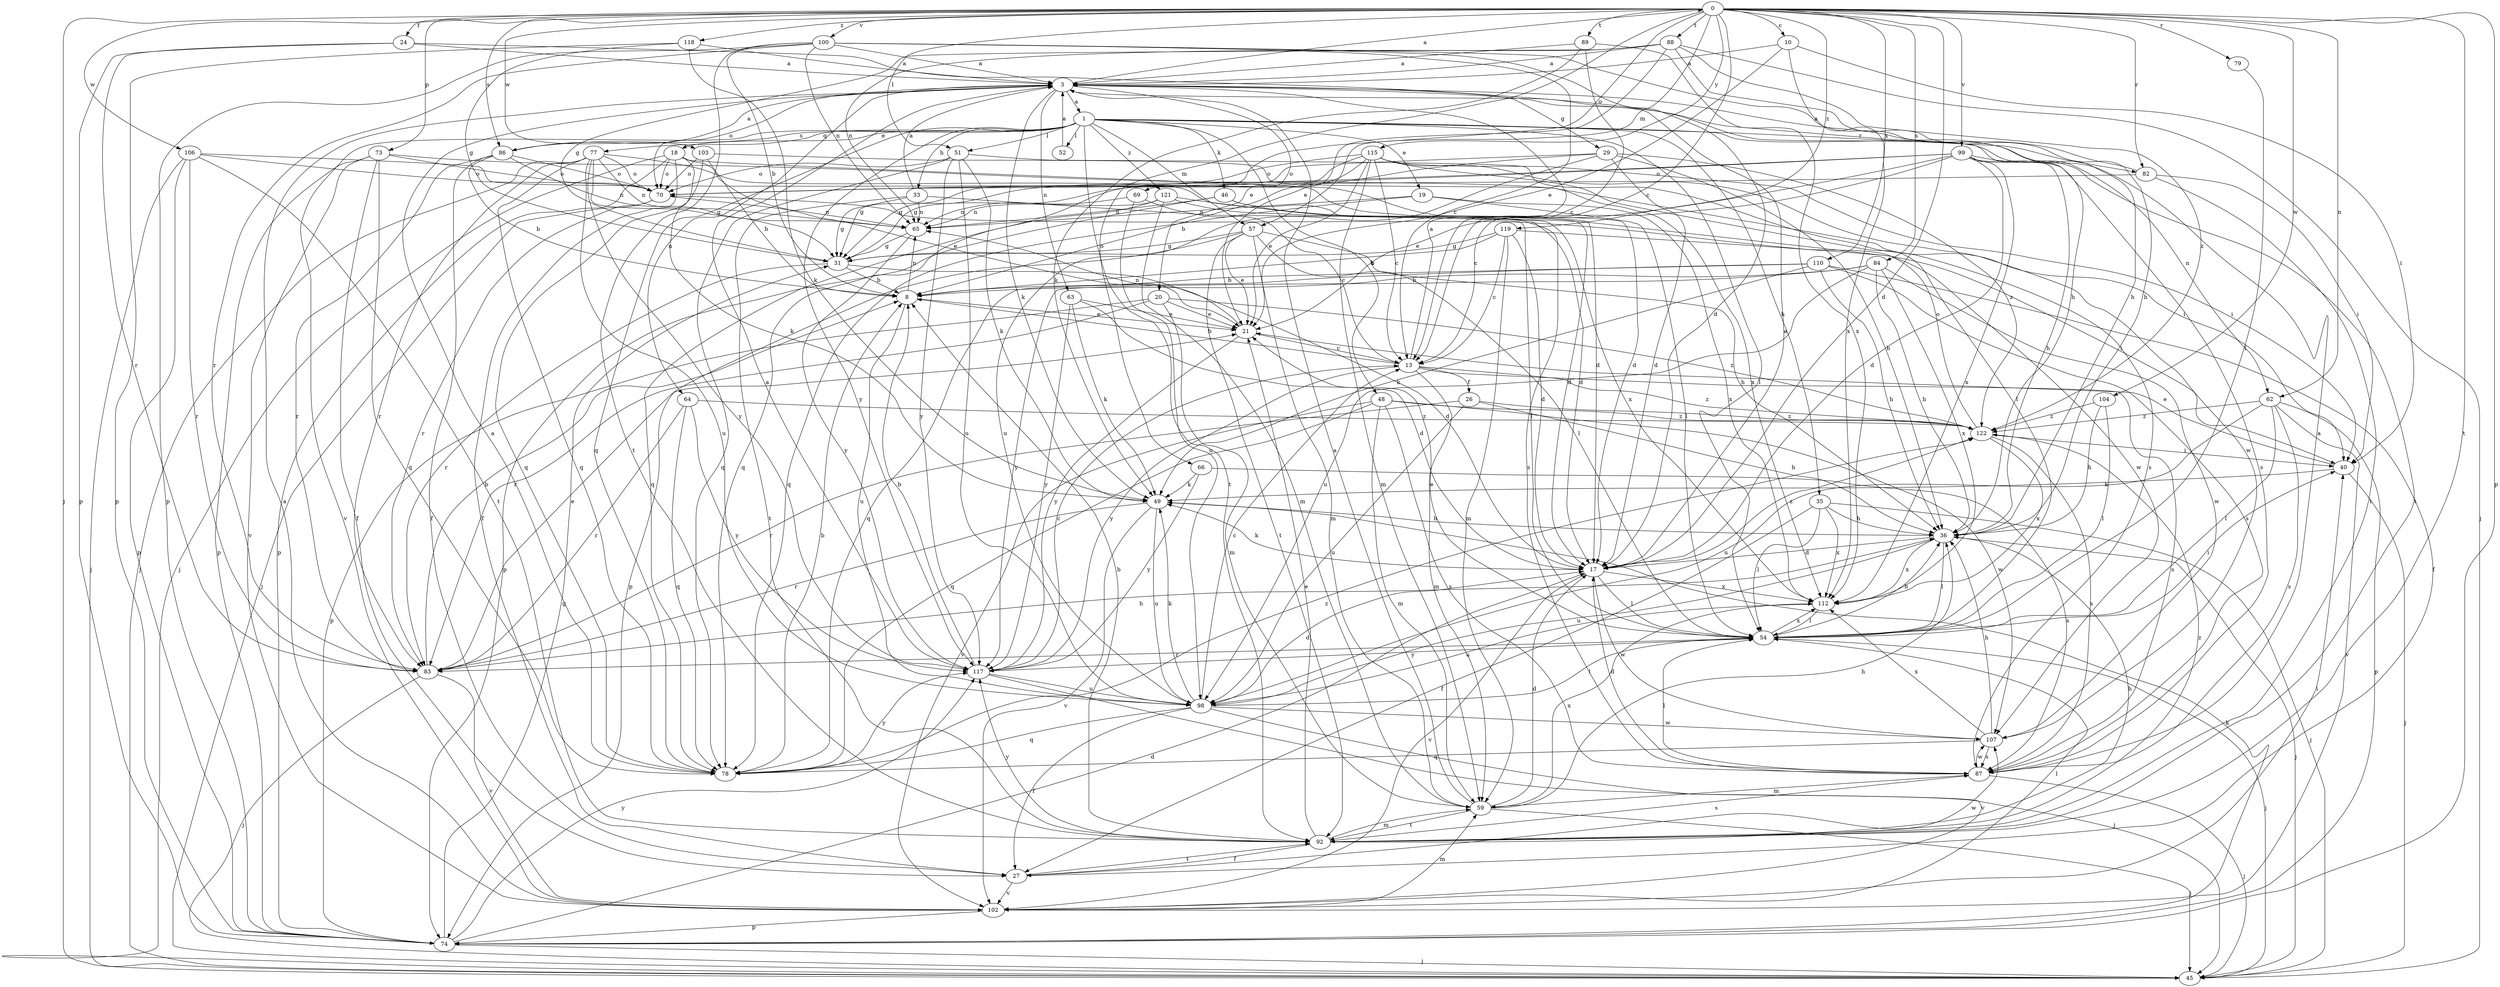 strict digraph  {
0;
1;
3;
8;
10;
13;
17;
18;
19;
20;
21;
24;
26;
27;
29;
31;
33;
35;
36;
40;
45;
46;
48;
49;
51;
52;
54;
57;
59;
62;
63;
64;
65;
66;
69;
70;
73;
74;
77;
78;
79;
82;
83;
84;
86;
87;
88;
89;
92;
98;
99;
100;
102;
103;
104;
106;
107;
110;
112;
115;
117;
118;
119;
121;
122;
0 -> 10  [label=c];
0 -> 13  [label=c];
0 -> 17  [label=d];
0 -> 24  [label=f];
0 -> 45  [label=j];
0 -> 51  [label=l];
0 -> 57  [label=m];
0 -> 62  [label=n];
0 -> 66  [label=o];
0 -> 69  [label=o];
0 -> 73  [label=p];
0 -> 74  [label=p];
0 -> 79  [label=r];
0 -> 82  [label=r];
0 -> 84  [label=s];
0 -> 86  [label=s];
0 -> 88  [label=t];
0 -> 89  [label=t];
0 -> 92  [label=t];
0 -> 99  [label=v];
0 -> 100  [label=v];
0 -> 103  [label=w];
0 -> 104  [label=w];
0 -> 106  [label=w];
0 -> 110  [label=x];
0 -> 115  [label=y];
0 -> 118  [label=z];
0 -> 119  [label=z];
1 -> 18  [label=e];
1 -> 19  [label=e];
1 -> 33  [label=h];
1 -> 35  [label=h];
1 -> 46  [label=k];
1 -> 48  [label=k];
1 -> 51  [label=l];
1 -> 52  [label=l];
1 -> 54  [label=l];
1 -> 57  [label=m];
1 -> 62  [label=n];
1 -> 77  [label=q];
1 -> 78  [label=q];
1 -> 82  [label=r];
1 -> 86  [label=s];
1 -> 92  [label=t];
1 -> 102  [label=v];
1 -> 117  [label=y];
1 -> 121  [label=z];
3 -> 0  [label=a];
3 -> 1  [label=a];
3 -> 20  [label=e];
3 -> 29  [label=g];
3 -> 49  [label=k];
3 -> 63  [label=n];
3 -> 64  [label=n];
3 -> 70  [label=o];
8 -> 21  [label=e];
8 -> 65  [label=n];
8 -> 98  [label=u];
10 -> 3  [label=a];
10 -> 21  [label=e];
10 -> 40  [label=i];
10 -> 112  [label=x];
13 -> 3  [label=a];
13 -> 8  [label=b];
13 -> 26  [label=f];
13 -> 59  [label=m];
13 -> 87  [label=s];
13 -> 117  [label=y];
13 -> 122  [label=z];
17 -> 3  [label=a];
17 -> 49  [label=k];
17 -> 54  [label=l];
17 -> 102  [label=v];
17 -> 107  [label=w];
17 -> 112  [label=x];
17 -> 122  [label=z];
18 -> 17  [label=d];
18 -> 21  [label=e];
18 -> 27  [label=f];
18 -> 45  [label=j];
18 -> 49  [label=k];
18 -> 70  [label=o];
18 -> 74  [label=p];
19 -> 54  [label=l];
19 -> 65  [label=n];
19 -> 78  [label=q];
19 -> 112  [label=x];
20 -> 21  [label=e];
20 -> 59  [label=m];
20 -> 74  [label=p];
20 -> 83  [label=r];
20 -> 122  [label=z];
21 -> 13  [label=c];
21 -> 65  [label=n];
21 -> 117  [label=y];
24 -> 3  [label=a];
24 -> 36  [label=h];
24 -> 74  [label=p];
24 -> 83  [label=r];
26 -> 36  [label=h];
26 -> 83  [label=r];
26 -> 98  [label=u];
26 -> 122  [label=z];
27 -> 92  [label=t];
27 -> 102  [label=v];
27 -> 107  [label=w];
29 -> 8  [label=b];
29 -> 17  [label=d];
29 -> 36  [label=h];
29 -> 70  [label=o];
29 -> 98  [label=u];
29 -> 122  [label=z];
31 -> 8  [label=b];
31 -> 17  [label=d];
31 -> 83  [label=r];
33 -> 3  [label=a];
33 -> 31  [label=g];
33 -> 54  [label=l];
33 -> 65  [label=n];
33 -> 92  [label=t];
35 -> 27  [label=f];
35 -> 36  [label=h];
35 -> 45  [label=j];
35 -> 54  [label=l];
35 -> 112  [label=x];
36 -> 17  [label=d];
36 -> 45  [label=j];
36 -> 54  [label=l];
36 -> 98  [label=u];
36 -> 112  [label=x];
40 -> 21  [label=e];
40 -> 45  [label=j];
40 -> 49  [label=k];
46 -> 17  [label=d];
46 -> 65  [label=n];
46 -> 74  [label=p];
46 -> 107  [label=w];
48 -> 59  [label=m];
48 -> 78  [label=q];
48 -> 87  [label=s];
48 -> 102  [label=v];
48 -> 107  [label=w];
48 -> 122  [label=z];
49 -> 36  [label=h];
49 -> 83  [label=r];
49 -> 98  [label=u];
49 -> 102  [label=v];
51 -> 49  [label=k];
51 -> 70  [label=o];
51 -> 78  [label=q];
51 -> 87  [label=s];
51 -> 98  [label=u];
51 -> 117  [label=y];
52 -> 3  [label=a];
54 -> 21  [label=e];
54 -> 36  [label=h];
54 -> 40  [label=i];
54 -> 45  [label=j];
54 -> 83  [label=r];
54 -> 112  [label=x];
54 -> 117  [label=y];
57 -> 21  [label=e];
57 -> 31  [label=g];
57 -> 36  [label=h];
57 -> 54  [label=l];
57 -> 59  [label=m];
57 -> 74  [label=p];
57 -> 92  [label=t];
59 -> 3  [label=a];
59 -> 17  [label=d];
59 -> 36  [label=h];
59 -> 45  [label=j];
59 -> 92  [label=t];
59 -> 112  [label=x];
62 -> 54  [label=l];
62 -> 74  [label=p];
62 -> 87  [label=s];
62 -> 98  [label=u];
62 -> 102  [label=v];
62 -> 122  [label=z];
63 -> 17  [label=d];
63 -> 21  [label=e];
63 -> 49  [label=k];
63 -> 117  [label=y];
64 -> 78  [label=q];
64 -> 83  [label=r];
64 -> 117  [label=y];
64 -> 122  [label=z];
65 -> 31  [label=g];
65 -> 117  [label=y];
66 -> 49  [label=k];
66 -> 87  [label=s];
66 -> 117  [label=y];
69 -> 13  [label=c];
69 -> 65  [label=n];
69 -> 98  [label=u];
70 -> 45  [label=j];
70 -> 65  [label=n];
70 -> 83  [label=r];
73 -> 27  [label=f];
73 -> 40  [label=i];
73 -> 70  [label=o];
73 -> 74  [label=p];
73 -> 78  [label=q];
73 -> 102  [label=v];
74 -> 17  [label=d];
74 -> 31  [label=g];
74 -> 45  [label=j];
74 -> 49  [label=k];
74 -> 117  [label=y];
77 -> 31  [label=g];
77 -> 45  [label=j];
77 -> 65  [label=n];
77 -> 70  [label=o];
77 -> 78  [label=q];
77 -> 83  [label=r];
77 -> 87  [label=s];
77 -> 98  [label=u];
77 -> 117  [label=y];
78 -> 3  [label=a];
78 -> 8  [label=b];
78 -> 117  [label=y];
78 -> 122  [label=z];
79 -> 54  [label=l];
82 -> 3  [label=a];
82 -> 31  [label=g];
82 -> 40  [label=i];
82 -> 92  [label=t];
83 -> 8  [label=b];
83 -> 21  [label=e];
83 -> 36  [label=h];
83 -> 45  [label=j];
83 -> 102  [label=v];
84 -> 8  [label=b];
84 -> 36  [label=h];
84 -> 98  [label=u];
84 -> 107  [label=w];
84 -> 112  [label=x];
84 -> 117  [label=y];
86 -> 3  [label=a];
86 -> 8  [label=b];
86 -> 27  [label=f];
86 -> 65  [label=n];
86 -> 70  [label=o];
86 -> 83  [label=r];
87 -> 3  [label=a];
87 -> 17  [label=d];
87 -> 45  [label=j];
87 -> 54  [label=l];
87 -> 59  [label=m];
87 -> 107  [label=w];
88 -> 3  [label=a];
88 -> 21  [label=e];
88 -> 31  [label=g];
88 -> 36  [label=h];
88 -> 45  [label=j];
88 -> 65  [label=n];
88 -> 122  [label=z];
89 -> 3  [label=a];
89 -> 13  [label=c];
89 -> 49  [label=k];
89 -> 112  [label=x];
92 -> 8  [label=b];
92 -> 21  [label=e];
92 -> 27  [label=f];
92 -> 36  [label=h];
92 -> 59  [label=m];
92 -> 87  [label=s];
92 -> 117  [label=y];
92 -> 122  [label=z];
98 -> 13  [label=c];
98 -> 17  [label=d];
98 -> 27  [label=f];
98 -> 49  [label=k];
98 -> 54  [label=l];
98 -> 78  [label=q];
98 -> 102  [label=v];
98 -> 107  [label=w];
99 -> 13  [label=c];
99 -> 17  [label=d];
99 -> 21  [label=e];
99 -> 31  [label=g];
99 -> 36  [label=h];
99 -> 70  [label=o];
99 -> 87  [label=s];
99 -> 92  [label=t];
99 -> 112  [label=x];
100 -> 3  [label=a];
100 -> 8  [label=b];
100 -> 13  [label=c];
100 -> 17  [label=d];
100 -> 36  [label=h];
100 -> 65  [label=n];
100 -> 74  [label=p];
100 -> 83  [label=r];
100 -> 92  [label=t];
102 -> 3  [label=a];
102 -> 40  [label=i];
102 -> 54  [label=l];
102 -> 59  [label=m];
102 -> 74  [label=p];
103 -> 8  [label=b];
103 -> 70  [label=o];
103 -> 78  [label=q];
103 -> 112  [label=x];
104 -> 36  [label=h];
104 -> 54  [label=l];
104 -> 122  [label=z];
106 -> 17  [label=d];
106 -> 45  [label=j];
106 -> 70  [label=o];
106 -> 74  [label=p];
106 -> 83  [label=r];
106 -> 92  [label=t];
107 -> 36  [label=h];
107 -> 78  [label=q];
107 -> 87  [label=s];
107 -> 112  [label=x];
110 -> 8  [label=b];
110 -> 27  [label=f];
110 -> 36  [label=h];
110 -> 49  [label=k];
110 -> 78  [label=q];
110 -> 87  [label=s];
112 -> 54  [label=l];
112 -> 98  [label=u];
115 -> 13  [label=c];
115 -> 21  [label=e];
115 -> 31  [label=g];
115 -> 40  [label=i];
115 -> 54  [label=l];
115 -> 59  [label=m];
115 -> 70  [label=o];
115 -> 78  [label=q];
115 -> 107  [label=w];
117 -> 3  [label=a];
117 -> 8  [label=b];
117 -> 13  [label=c];
117 -> 45  [label=j];
117 -> 98  [label=u];
118 -> 3  [label=a];
118 -> 31  [label=g];
118 -> 49  [label=k];
118 -> 74  [label=p];
119 -> 8  [label=b];
119 -> 13  [label=c];
119 -> 17  [label=d];
119 -> 31  [label=g];
119 -> 40  [label=i];
119 -> 59  [label=m];
121 -> 17  [label=d];
121 -> 59  [label=m];
121 -> 65  [label=n];
121 -> 78  [label=q];
121 -> 112  [label=x];
122 -> 40  [label=i];
122 -> 70  [label=o];
122 -> 87  [label=s];
122 -> 112  [label=x];
}
